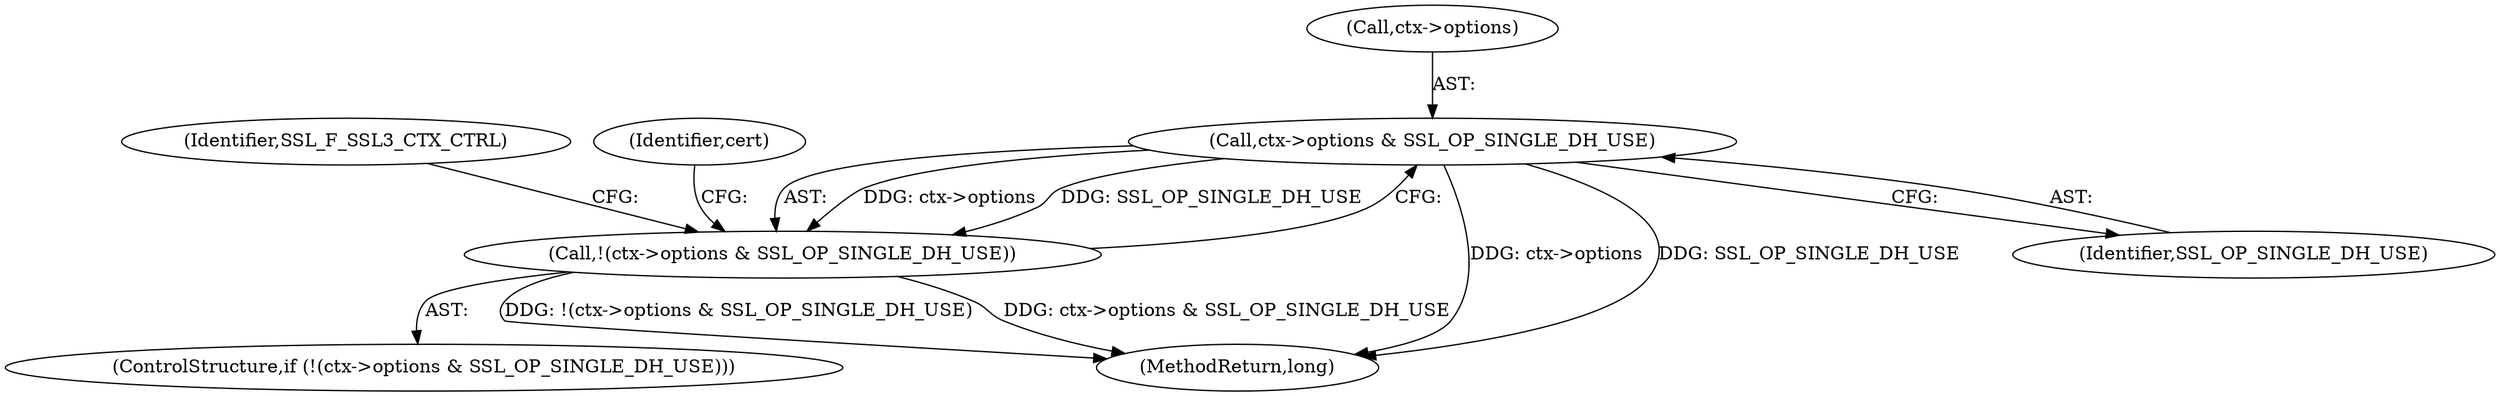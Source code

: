 digraph "1_openssl_c5b831f21d0d29d1e517d139d9d101763f60c9a2_0@del" {
"1000226" [label="(Call,ctx->options & SSL_OP_SINGLE_DH_USE)"];
"1000225" [label="(Call,!(ctx->options & SSL_OP_SINGLE_DH_USE))"];
"1000224" [label="(ControlStructure,if (!(ctx->options & SSL_OP_SINGLE_DH_USE)))"];
"1000225" [label="(Call,!(ctx->options & SSL_OP_SINGLE_DH_USE))"];
"1000234" [label="(Identifier,SSL_F_SSL3_CTX_CTRL)"];
"1000241" [label="(Identifier,cert)"];
"1000226" [label="(Call,ctx->options & SSL_OP_SINGLE_DH_USE)"];
"1000280" [label="(MethodReturn,long)"];
"1000227" [label="(Call,ctx->options)"];
"1000230" [label="(Identifier,SSL_OP_SINGLE_DH_USE)"];
"1000226" -> "1000225"  [label="AST: "];
"1000226" -> "1000230"  [label="CFG: "];
"1000227" -> "1000226"  [label="AST: "];
"1000230" -> "1000226"  [label="AST: "];
"1000225" -> "1000226"  [label="CFG: "];
"1000226" -> "1000280"  [label="DDG: ctx->options"];
"1000226" -> "1000280"  [label="DDG: SSL_OP_SINGLE_DH_USE"];
"1000226" -> "1000225"  [label="DDG: ctx->options"];
"1000226" -> "1000225"  [label="DDG: SSL_OP_SINGLE_DH_USE"];
"1000225" -> "1000224"  [label="AST: "];
"1000234" -> "1000225"  [label="CFG: "];
"1000241" -> "1000225"  [label="CFG: "];
"1000225" -> "1000280"  [label="DDG: !(ctx->options & SSL_OP_SINGLE_DH_USE)"];
"1000225" -> "1000280"  [label="DDG: ctx->options & SSL_OP_SINGLE_DH_USE"];
}

